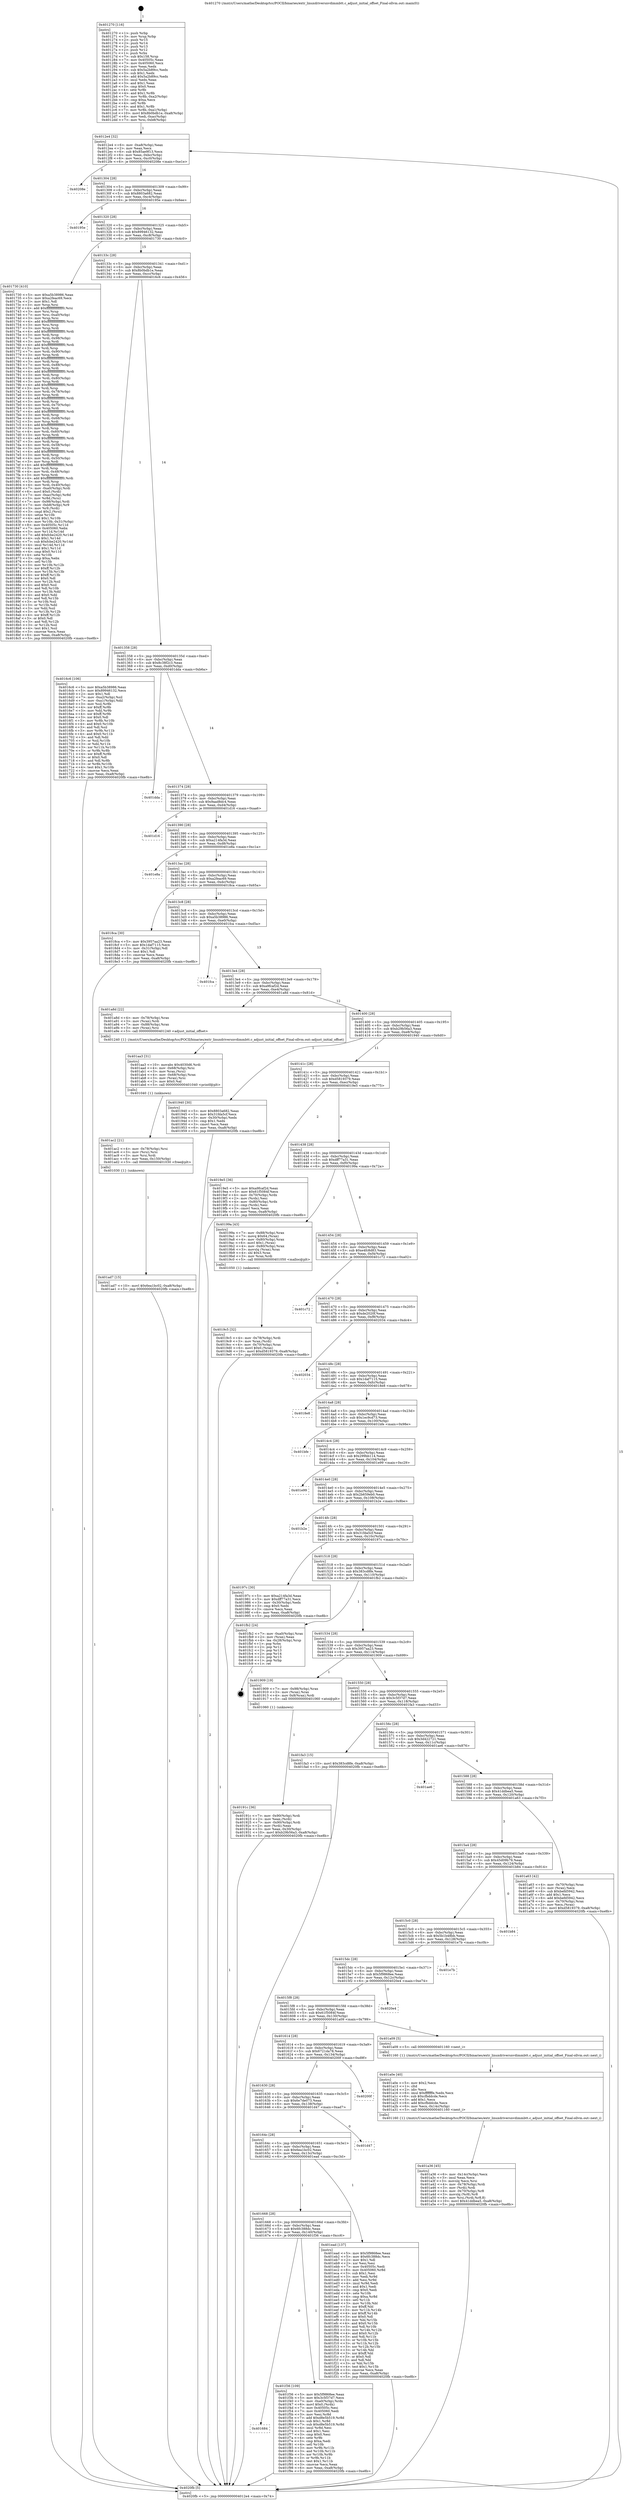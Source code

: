 digraph "0x401270" {
  label = "0x401270 (/mnt/c/Users/mathe/Desktop/tcc/POCII/binaries/extr_linuxdriversnvdimmbtt.c_adjust_initial_offset_Final-ollvm.out::main(0))"
  labelloc = "t"
  node[shape=record]

  Entry [label="",width=0.3,height=0.3,shape=circle,fillcolor=black,style=filled]
  "0x4012e4" [label="{
     0x4012e4 [32]\l
     | [instrs]\l
     &nbsp;&nbsp;0x4012e4 \<+6\>: mov -0xa8(%rbp),%eax\l
     &nbsp;&nbsp;0x4012ea \<+2\>: mov %eax,%ecx\l
     &nbsp;&nbsp;0x4012ec \<+6\>: sub $0x85ae9f13,%ecx\l
     &nbsp;&nbsp;0x4012f2 \<+6\>: mov %eax,-0xbc(%rbp)\l
     &nbsp;&nbsp;0x4012f8 \<+6\>: mov %ecx,-0xc0(%rbp)\l
     &nbsp;&nbsp;0x4012fe \<+6\>: je 000000000040208e \<main+0xe1e\>\l
  }"]
  "0x40208e" [label="{
     0x40208e\l
  }", style=dashed]
  "0x401304" [label="{
     0x401304 [28]\l
     | [instrs]\l
     &nbsp;&nbsp;0x401304 \<+5\>: jmp 0000000000401309 \<main+0x99\>\l
     &nbsp;&nbsp;0x401309 \<+6\>: mov -0xbc(%rbp),%eax\l
     &nbsp;&nbsp;0x40130f \<+5\>: sub $0x8803a682,%eax\l
     &nbsp;&nbsp;0x401314 \<+6\>: mov %eax,-0xc4(%rbp)\l
     &nbsp;&nbsp;0x40131a \<+6\>: je 000000000040195e \<main+0x6ee\>\l
  }"]
  Exit [label="",width=0.3,height=0.3,shape=circle,fillcolor=black,style=filled,peripheries=2]
  "0x40195e" [label="{
     0x40195e\l
  }", style=dashed]
  "0x401320" [label="{
     0x401320 [28]\l
     | [instrs]\l
     &nbsp;&nbsp;0x401320 \<+5\>: jmp 0000000000401325 \<main+0xb5\>\l
     &nbsp;&nbsp;0x401325 \<+6\>: mov -0xbc(%rbp),%eax\l
     &nbsp;&nbsp;0x40132b \<+5\>: sub $0x89946132,%eax\l
     &nbsp;&nbsp;0x401330 \<+6\>: mov %eax,-0xc8(%rbp)\l
     &nbsp;&nbsp;0x401336 \<+6\>: je 0000000000401730 \<main+0x4c0\>\l
  }"]
  "0x401684" [label="{
     0x401684\l
  }", style=dashed]
  "0x401730" [label="{
     0x401730 [410]\l
     | [instrs]\l
     &nbsp;&nbsp;0x401730 \<+5\>: mov $0xa5b38986,%eax\l
     &nbsp;&nbsp;0x401735 \<+5\>: mov $0xa2feac69,%ecx\l
     &nbsp;&nbsp;0x40173a \<+2\>: mov $0x1,%dl\l
     &nbsp;&nbsp;0x40173c \<+3\>: mov %rsp,%rsi\l
     &nbsp;&nbsp;0x40173f \<+4\>: add $0xfffffffffffffff0,%rsi\l
     &nbsp;&nbsp;0x401743 \<+3\>: mov %rsi,%rsp\l
     &nbsp;&nbsp;0x401746 \<+7\>: mov %rsi,-0xa0(%rbp)\l
     &nbsp;&nbsp;0x40174d \<+3\>: mov %rsp,%rsi\l
     &nbsp;&nbsp;0x401750 \<+4\>: add $0xfffffffffffffff0,%rsi\l
     &nbsp;&nbsp;0x401754 \<+3\>: mov %rsi,%rsp\l
     &nbsp;&nbsp;0x401757 \<+3\>: mov %rsp,%rdi\l
     &nbsp;&nbsp;0x40175a \<+4\>: add $0xfffffffffffffff0,%rdi\l
     &nbsp;&nbsp;0x40175e \<+3\>: mov %rdi,%rsp\l
     &nbsp;&nbsp;0x401761 \<+7\>: mov %rdi,-0x98(%rbp)\l
     &nbsp;&nbsp;0x401768 \<+3\>: mov %rsp,%rdi\l
     &nbsp;&nbsp;0x40176b \<+4\>: add $0xfffffffffffffff0,%rdi\l
     &nbsp;&nbsp;0x40176f \<+3\>: mov %rdi,%rsp\l
     &nbsp;&nbsp;0x401772 \<+7\>: mov %rdi,-0x90(%rbp)\l
     &nbsp;&nbsp;0x401779 \<+3\>: mov %rsp,%rdi\l
     &nbsp;&nbsp;0x40177c \<+4\>: add $0xfffffffffffffff0,%rdi\l
     &nbsp;&nbsp;0x401780 \<+3\>: mov %rdi,%rsp\l
     &nbsp;&nbsp;0x401783 \<+7\>: mov %rdi,-0x88(%rbp)\l
     &nbsp;&nbsp;0x40178a \<+3\>: mov %rsp,%rdi\l
     &nbsp;&nbsp;0x40178d \<+4\>: add $0xfffffffffffffff0,%rdi\l
     &nbsp;&nbsp;0x401791 \<+3\>: mov %rdi,%rsp\l
     &nbsp;&nbsp;0x401794 \<+4\>: mov %rdi,-0x80(%rbp)\l
     &nbsp;&nbsp;0x401798 \<+3\>: mov %rsp,%rdi\l
     &nbsp;&nbsp;0x40179b \<+4\>: add $0xfffffffffffffff0,%rdi\l
     &nbsp;&nbsp;0x40179f \<+3\>: mov %rdi,%rsp\l
     &nbsp;&nbsp;0x4017a2 \<+4\>: mov %rdi,-0x78(%rbp)\l
     &nbsp;&nbsp;0x4017a6 \<+3\>: mov %rsp,%rdi\l
     &nbsp;&nbsp;0x4017a9 \<+4\>: add $0xfffffffffffffff0,%rdi\l
     &nbsp;&nbsp;0x4017ad \<+3\>: mov %rdi,%rsp\l
     &nbsp;&nbsp;0x4017b0 \<+4\>: mov %rdi,-0x70(%rbp)\l
     &nbsp;&nbsp;0x4017b4 \<+3\>: mov %rsp,%rdi\l
     &nbsp;&nbsp;0x4017b7 \<+4\>: add $0xfffffffffffffff0,%rdi\l
     &nbsp;&nbsp;0x4017bb \<+3\>: mov %rdi,%rsp\l
     &nbsp;&nbsp;0x4017be \<+4\>: mov %rdi,-0x68(%rbp)\l
     &nbsp;&nbsp;0x4017c2 \<+3\>: mov %rsp,%rdi\l
     &nbsp;&nbsp;0x4017c5 \<+4\>: add $0xfffffffffffffff0,%rdi\l
     &nbsp;&nbsp;0x4017c9 \<+3\>: mov %rdi,%rsp\l
     &nbsp;&nbsp;0x4017cc \<+4\>: mov %rdi,-0x60(%rbp)\l
     &nbsp;&nbsp;0x4017d0 \<+3\>: mov %rsp,%rdi\l
     &nbsp;&nbsp;0x4017d3 \<+4\>: add $0xfffffffffffffff0,%rdi\l
     &nbsp;&nbsp;0x4017d7 \<+3\>: mov %rdi,%rsp\l
     &nbsp;&nbsp;0x4017da \<+4\>: mov %rdi,-0x58(%rbp)\l
     &nbsp;&nbsp;0x4017de \<+3\>: mov %rsp,%rdi\l
     &nbsp;&nbsp;0x4017e1 \<+4\>: add $0xfffffffffffffff0,%rdi\l
     &nbsp;&nbsp;0x4017e5 \<+3\>: mov %rdi,%rsp\l
     &nbsp;&nbsp;0x4017e8 \<+4\>: mov %rdi,-0x50(%rbp)\l
     &nbsp;&nbsp;0x4017ec \<+3\>: mov %rsp,%rdi\l
     &nbsp;&nbsp;0x4017ef \<+4\>: add $0xfffffffffffffff0,%rdi\l
     &nbsp;&nbsp;0x4017f3 \<+3\>: mov %rdi,%rsp\l
     &nbsp;&nbsp;0x4017f6 \<+4\>: mov %rdi,-0x48(%rbp)\l
     &nbsp;&nbsp;0x4017fa \<+3\>: mov %rsp,%rdi\l
     &nbsp;&nbsp;0x4017fd \<+4\>: add $0xfffffffffffffff0,%rdi\l
     &nbsp;&nbsp;0x401801 \<+3\>: mov %rdi,%rsp\l
     &nbsp;&nbsp;0x401804 \<+4\>: mov %rdi,-0x40(%rbp)\l
     &nbsp;&nbsp;0x401808 \<+7\>: mov -0xa0(%rbp),%rdi\l
     &nbsp;&nbsp;0x40180f \<+6\>: movl $0x0,(%rdi)\l
     &nbsp;&nbsp;0x401815 \<+7\>: mov -0xac(%rbp),%r8d\l
     &nbsp;&nbsp;0x40181c \<+3\>: mov %r8d,(%rsi)\l
     &nbsp;&nbsp;0x40181f \<+7\>: mov -0x98(%rbp),%rdi\l
     &nbsp;&nbsp;0x401826 \<+7\>: mov -0xb8(%rbp),%r9\l
     &nbsp;&nbsp;0x40182d \<+3\>: mov %r9,(%rdi)\l
     &nbsp;&nbsp;0x401830 \<+3\>: cmpl $0x2,(%rsi)\l
     &nbsp;&nbsp;0x401833 \<+4\>: setne %r10b\l
     &nbsp;&nbsp;0x401837 \<+4\>: and $0x1,%r10b\l
     &nbsp;&nbsp;0x40183b \<+4\>: mov %r10b,-0x31(%rbp)\l
     &nbsp;&nbsp;0x40183f \<+8\>: mov 0x40505c,%r11d\l
     &nbsp;&nbsp;0x401847 \<+7\>: mov 0x405060,%ebx\l
     &nbsp;&nbsp;0x40184e \<+3\>: mov %r11d,%r14d\l
     &nbsp;&nbsp;0x401851 \<+7\>: add $0xfcbe2420,%r14d\l
     &nbsp;&nbsp;0x401858 \<+4\>: sub $0x1,%r14d\l
     &nbsp;&nbsp;0x40185c \<+7\>: sub $0xfcbe2420,%r14d\l
     &nbsp;&nbsp;0x401863 \<+4\>: imul %r14d,%r11d\l
     &nbsp;&nbsp;0x401867 \<+4\>: and $0x1,%r11d\l
     &nbsp;&nbsp;0x40186b \<+4\>: cmp $0x0,%r11d\l
     &nbsp;&nbsp;0x40186f \<+4\>: sete %r10b\l
     &nbsp;&nbsp;0x401873 \<+3\>: cmp $0xa,%ebx\l
     &nbsp;&nbsp;0x401876 \<+4\>: setl %r15b\l
     &nbsp;&nbsp;0x40187a \<+3\>: mov %r10b,%r12b\l
     &nbsp;&nbsp;0x40187d \<+4\>: xor $0xff,%r12b\l
     &nbsp;&nbsp;0x401881 \<+3\>: mov %r15b,%r13b\l
     &nbsp;&nbsp;0x401884 \<+4\>: xor $0xff,%r13b\l
     &nbsp;&nbsp;0x401888 \<+3\>: xor $0x0,%dl\l
     &nbsp;&nbsp;0x40188b \<+3\>: mov %r12b,%sil\l
     &nbsp;&nbsp;0x40188e \<+4\>: and $0x0,%sil\l
     &nbsp;&nbsp;0x401892 \<+3\>: and %dl,%r10b\l
     &nbsp;&nbsp;0x401895 \<+3\>: mov %r13b,%dil\l
     &nbsp;&nbsp;0x401898 \<+4\>: and $0x0,%dil\l
     &nbsp;&nbsp;0x40189c \<+3\>: and %dl,%r15b\l
     &nbsp;&nbsp;0x40189f \<+3\>: or %r10b,%sil\l
     &nbsp;&nbsp;0x4018a2 \<+3\>: or %r15b,%dil\l
     &nbsp;&nbsp;0x4018a5 \<+3\>: xor %dil,%sil\l
     &nbsp;&nbsp;0x4018a8 \<+3\>: or %r13b,%r12b\l
     &nbsp;&nbsp;0x4018ab \<+4\>: xor $0xff,%r12b\l
     &nbsp;&nbsp;0x4018af \<+3\>: or $0x0,%dl\l
     &nbsp;&nbsp;0x4018b2 \<+3\>: and %dl,%r12b\l
     &nbsp;&nbsp;0x4018b5 \<+3\>: or %r12b,%sil\l
     &nbsp;&nbsp;0x4018b8 \<+4\>: test $0x1,%sil\l
     &nbsp;&nbsp;0x4018bc \<+3\>: cmovne %ecx,%eax\l
     &nbsp;&nbsp;0x4018bf \<+6\>: mov %eax,-0xa8(%rbp)\l
     &nbsp;&nbsp;0x4018c5 \<+5\>: jmp 00000000004020fb \<main+0xe8b\>\l
  }"]
  "0x40133c" [label="{
     0x40133c [28]\l
     | [instrs]\l
     &nbsp;&nbsp;0x40133c \<+5\>: jmp 0000000000401341 \<main+0xd1\>\l
     &nbsp;&nbsp;0x401341 \<+6\>: mov -0xbc(%rbp),%eax\l
     &nbsp;&nbsp;0x401347 \<+5\>: sub $0x8b0bdb1e,%eax\l
     &nbsp;&nbsp;0x40134c \<+6\>: mov %eax,-0xcc(%rbp)\l
     &nbsp;&nbsp;0x401352 \<+6\>: je 00000000004016c6 \<main+0x456\>\l
  }"]
  "0x401f36" [label="{
     0x401f36 [109]\l
     | [instrs]\l
     &nbsp;&nbsp;0x401f36 \<+5\>: mov $0x5f9868ee,%eax\l
     &nbsp;&nbsp;0x401f3b \<+5\>: mov $0x3c5f37d7,%ecx\l
     &nbsp;&nbsp;0x401f40 \<+7\>: mov -0xa0(%rbp),%rdx\l
     &nbsp;&nbsp;0x401f47 \<+6\>: movl $0x0,(%rdx)\l
     &nbsp;&nbsp;0x401f4d \<+7\>: mov 0x40505c,%esi\l
     &nbsp;&nbsp;0x401f54 \<+7\>: mov 0x405060,%edi\l
     &nbsp;&nbsp;0x401f5b \<+3\>: mov %esi,%r8d\l
     &nbsp;&nbsp;0x401f5e \<+7\>: add $0xd8e5b519,%r8d\l
     &nbsp;&nbsp;0x401f65 \<+4\>: sub $0x1,%r8d\l
     &nbsp;&nbsp;0x401f69 \<+7\>: sub $0xd8e5b519,%r8d\l
     &nbsp;&nbsp;0x401f70 \<+4\>: imul %r8d,%esi\l
     &nbsp;&nbsp;0x401f74 \<+3\>: and $0x1,%esi\l
     &nbsp;&nbsp;0x401f77 \<+3\>: cmp $0x0,%esi\l
     &nbsp;&nbsp;0x401f7a \<+4\>: sete %r9b\l
     &nbsp;&nbsp;0x401f7e \<+3\>: cmp $0xa,%edi\l
     &nbsp;&nbsp;0x401f81 \<+4\>: setl %r10b\l
     &nbsp;&nbsp;0x401f85 \<+3\>: mov %r9b,%r11b\l
     &nbsp;&nbsp;0x401f88 \<+3\>: and %r10b,%r11b\l
     &nbsp;&nbsp;0x401f8b \<+3\>: xor %r10b,%r9b\l
     &nbsp;&nbsp;0x401f8e \<+3\>: or %r9b,%r11b\l
     &nbsp;&nbsp;0x401f91 \<+4\>: test $0x1,%r11b\l
     &nbsp;&nbsp;0x401f95 \<+3\>: cmovne %ecx,%eax\l
     &nbsp;&nbsp;0x401f98 \<+6\>: mov %eax,-0xa8(%rbp)\l
     &nbsp;&nbsp;0x401f9e \<+5\>: jmp 00000000004020fb \<main+0xe8b\>\l
  }"]
  "0x4016c6" [label="{
     0x4016c6 [106]\l
     | [instrs]\l
     &nbsp;&nbsp;0x4016c6 \<+5\>: mov $0xa5b38986,%eax\l
     &nbsp;&nbsp;0x4016cb \<+5\>: mov $0x89946132,%ecx\l
     &nbsp;&nbsp;0x4016d0 \<+2\>: mov $0x1,%dl\l
     &nbsp;&nbsp;0x4016d2 \<+7\>: mov -0xa2(%rbp),%sil\l
     &nbsp;&nbsp;0x4016d9 \<+7\>: mov -0xa1(%rbp),%dil\l
     &nbsp;&nbsp;0x4016e0 \<+3\>: mov %sil,%r8b\l
     &nbsp;&nbsp;0x4016e3 \<+4\>: xor $0xff,%r8b\l
     &nbsp;&nbsp;0x4016e7 \<+3\>: mov %dil,%r9b\l
     &nbsp;&nbsp;0x4016ea \<+4\>: xor $0xff,%r9b\l
     &nbsp;&nbsp;0x4016ee \<+3\>: xor $0x0,%dl\l
     &nbsp;&nbsp;0x4016f1 \<+3\>: mov %r8b,%r10b\l
     &nbsp;&nbsp;0x4016f4 \<+4\>: and $0x0,%r10b\l
     &nbsp;&nbsp;0x4016f8 \<+3\>: and %dl,%sil\l
     &nbsp;&nbsp;0x4016fb \<+3\>: mov %r9b,%r11b\l
     &nbsp;&nbsp;0x4016fe \<+4\>: and $0x0,%r11b\l
     &nbsp;&nbsp;0x401702 \<+3\>: and %dl,%dil\l
     &nbsp;&nbsp;0x401705 \<+3\>: or %sil,%r10b\l
     &nbsp;&nbsp;0x401708 \<+3\>: or %dil,%r11b\l
     &nbsp;&nbsp;0x40170b \<+3\>: xor %r11b,%r10b\l
     &nbsp;&nbsp;0x40170e \<+3\>: or %r9b,%r8b\l
     &nbsp;&nbsp;0x401711 \<+4\>: xor $0xff,%r8b\l
     &nbsp;&nbsp;0x401715 \<+3\>: or $0x0,%dl\l
     &nbsp;&nbsp;0x401718 \<+3\>: and %dl,%r8b\l
     &nbsp;&nbsp;0x40171b \<+3\>: or %r8b,%r10b\l
     &nbsp;&nbsp;0x40171e \<+4\>: test $0x1,%r10b\l
     &nbsp;&nbsp;0x401722 \<+3\>: cmovne %ecx,%eax\l
     &nbsp;&nbsp;0x401725 \<+6\>: mov %eax,-0xa8(%rbp)\l
     &nbsp;&nbsp;0x40172b \<+5\>: jmp 00000000004020fb \<main+0xe8b\>\l
  }"]
  "0x401358" [label="{
     0x401358 [28]\l
     | [instrs]\l
     &nbsp;&nbsp;0x401358 \<+5\>: jmp 000000000040135d \<main+0xed\>\l
     &nbsp;&nbsp;0x40135d \<+6\>: mov -0xbc(%rbp),%eax\l
     &nbsp;&nbsp;0x401363 \<+5\>: sub $0x8c38f2c3,%eax\l
     &nbsp;&nbsp;0x401368 \<+6\>: mov %eax,-0xd0(%rbp)\l
     &nbsp;&nbsp;0x40136e \<+6\>: je 0000000000401dda \<main+0xb6a\>\l
  }"]
  "0x4020fb" [label="{
     0x4020fb [5]\l
     | [instrs]\l
     &nbsp;&nbsp;0x4020fb \<+5\>: jmp 00000000004012e4 \<main+0x74\>\l
  }"]
  "0x401270" [label="{
     0x401270 [116]\l
     | [instrs]\l
     &nbsp;&nbsp;0x401270 \<+1\>: push %rbp\l
     &nbsp;&nbsp;0x401271 \<+3\>: mov %rsp,%rbp\l
     &nbsp;&nbsp;0x401274 \<+2\>: push %r15\l
     &nbsp;&nbsp;0x401276 \<+2\>: push %r14\l
     &nbsp;&nbsp;0x401278 \<+2\>: push %r13\l
     &nbsp;&nbsp;0x40127a \<+2\>: push %r12\l
     &nbsp;&nbsp;0x40127c \<+1\>: push %rbx\l
     &nbsp;&nbsp;0x40127d \<+7\>: sub $0x158,%rsp\l
     &nbsp;&nbsp;0x401284 \<+7\>: mov 0x40505c,%eax\l
     &nbsp;&nbsp;0x40128b \<+7\>: mov 0x405060,%ecx\l
     &nbsp;&nbsp;0x401292 \<+2\>: mov %eax,%edx\l
     &nbsp;&nbsp;0x401294 \<+6\>: sub $0x5a2b89cc,%edx\l
     &nbsp;&nbsp;0x40129a \<+3\>: sub $0x1,%edx\l
     &nbsp;&nbsp;0x40129d \<+6\>: add $0x5a2b89cc,%edx\l
     &nbsp;&nbsp;0x4012a3 \<+3\>: imul %edx,%eax\l
     &nbsp;&nbsp;0x4012a6 \<+3\>: and $0x1,%eax\l
     &nbsp;&nbsp;0x4012a9 \<+3\>: cmp $0x0,%eax\l
     &nbsp;&nbsp;0x4012ac \<+4\>: sete %r8b\l
     &nbsp;&nbsp;0x4012b0 \<+4\>: and $0x1,%r8b\l
     &nbsp;&nbsp;0x4012b4 \<+7\>: mov %r8b,-0xa2(%rbp)\l
     &nbsp;&nbsp;0x4012bb \<+3\>: cmp $0xa,%ecx\l
     &nbsp;&nbsp;0x4012be \<+4\>: setl %r8b\l
     &nbsp;&nbsp;0x4012c2 \<+4\>: and $0x1,%r8b\l
     &nbsp;&nbsp;0x4012c6 \<+7\>: mov %r8b,-0xa1(%rbp)\l
     &nbsp;&nbsp;0x4012cd \<+10\>: movl $0x8b0bdb1e,-0xa8(%rbp)\l
     &nbsp;&nbsp;0x4012d7 \<+6\>: mov %edi,-0xac(%rbp)\l
     &nbsp;&nbsp;0x4012dd \<+7\>: mov %rsi,-0xb8(%rbp)\l
  }"]
  "0x401668" [label="{
     0x401668 [28]\l
     | [instrs]\l
     &nbsp;&nbsp;0x401668 \<+5\>: jmp 000000000040166d \<main+0x3fd\>\l
     &nbsp;&nbsp;0x40166d \<+6\>: mov -0xbc(%rbp),%eax\l
     &nbsp;&nbsp;0x401673 \<+5\>: sub $0x6fc388dc,%eax\l
     &nbsp;&nbsp;0x401678 \<+6\>: mov %eax,-0x140(%rbp)\l
     &nbsp;&nbsp;0x40167e \<+6\>: je 0000000000401f36 \<main+0xcc6\>\l
  }"]
  "0x401ead" [label="{
     0x401ead [137]\l
     | [instrs]\l
     &nbsp;&nbsp;0x401ead \<+5\>: mov $0x5f9868ee,%eax\l
     &nbsp;&nbsp;0x401eb2 \<+5\>: mov $0x6fc388dc,%ecx\l
     &nbsp;&nbsp;0x401eb7 \<+2\>: mov $0x1,%dl\l
     &nbsp;&nbsp;0x401eb9 \<+2\>: xor %esi,%esi\l
     &nbsp;&nbsp;0x401ebb \<+7\>: mov 0x40505c,%edi\l
     &nbsp;&nbsp;0x401ec2 \<+8\>: mov 0x405060,%r8d\l
     &nbsp;&nbsp;0x401eca \<+3\>: sub $0x1,%esi\l
     &nbsp;&nbsp;0x401ecd \<+3\>: mov %edi,%r9d\l
     &nbsp;&nbsp;0x401ed0 \<+3\>: add %esi,%r9d\l
     &nbsp;&nbsp;0x401ed3 \<+4\>: imul %r9d,%edi\l
     &nbsp;&nbsp;0x401ed7 \<+3\>: and $0x1,%edi\l
     &nbsp;&nbsp;0x401eda \<+3\>: cmp $0x0,%edi\l
     &nbsp;&nbsp;0x401edd \<+4\>: sete %r10b\l
     &nbsp;&nbsp;0x401ee1 \<+4\>: cmp $0xa,%r8d\l
     &nbsp;&nbsp;0x401ee5 \<+4\>: setl %r11b\l
     &nbsp;&nbsp;0x401ee9 \<+3\>: mov %r10b,%bl\l
     &nbsp;&nbsp;0x401eec \<+3\>: xor $0xff,%bl\l
     &nbsp;&nbsp;0x401eef \<+3\>: mov %r11b,%r14b\l
     &nbsp;&nbsp;0x401ef2 \<+4\>: xor $0xff,%r14b\l
     &nbsp;&nbsp;0x401ef6 \<+3\>: xor $0x0,%dl\l
     &nbsp;&nbsp;0x401ef9 \<+3\>: mov %bl,%r15b\l
     &nbsp;&nbsp;0x401efc \<+4\>: and $0x0,%r15b\l
     &nbsp;&nbsp;0x401f00 \<+3\>: and %dl,%r10b\l
     &nbsp;&nbsp;0x401f03 \<+3\>: mov %r14b,%r12b\l
     &nbsp;&nbsp;0x401f06 \<+4\>: and $0x0,%r12b\l
     &nbsp;&nbsp;0x401f0a \<+3\>: and %dl,%r11b\l
     &nbsp;&nbsp;0x401f0d \<+3\>: or %r10b,%r15b\l
     &nbsp;&nbsp;0x401f10 \<+3\>: or %r11b,%r12b\l
     &nbsp;&nbsp;0x401f13 \<+3\>: xor %r12b,%r15b\l
     &nbsp;&nbsp;0x401f16 \<+3\>: or %r14b,%bl\l
     &nbsp;&nbsp;0x401f19 \<+3\>: xor $0xff,%bl\l
     &nbsp;&nbsp;0x401f1c \<+3\>: or $0x0,%dl\l
     &nbsp;&nbsp;0x401f1f \<+2\>: and %dl,%bl\l
     &nbsp;&nbsp;0x401f21 \<+3\>: or %bl,%r15b\l
     &nbsp;&nbsp;0x401f24 \<+4\>: test $0x1,%r15b\l
     &nbsp;&nbsp;0x401f28 \<+3\>: cmovne %ecx,%eax\l
     &nbsp;&nbsp;0x401f2b \<+6\>: mov %eax,-0xa8(%rbp)\l
     &nbsp;&nbsp;0x401f31 \<+5\>: jmp 00000000004020fb \<main+0xe8b\>\l
  }"]
  "0x401dda" [label="{
     0x401dda\l
  }", style=dashed]
  "0x401374" [label="{
     0x401374 [28]\l
     | [instrs]\l
     &nbsp;&nbsp;0x401374 \<+5\>: jmp 0000000000401379 \<main+0x109\>\l
     &nbsp;&nbsp;0x401379 \<+6\>: mov -0xbc(%rbp),%eax\l
     &nbsp;&nbsp;0x40137f \<+5\>: sub $0x9aad8dc4,%eax\l
     &nbsp;&nbsp;0x401384 \<+6\>: mov %eax,-0xd4(%rbp)\l
     &nbsp;&nbsp;0x40138a \<+6\>: je 0000000000401d16 \<main+0xaa6\>\l
  }"]
  "0x40164c" [label="{
     0x40164c [28]\l
     | [instrs]\l
     &nbsp;&nbsp;0x40164c \<+5\>: jmp 0000000000401651 \<main+0x3e1\>\l
     &nbsp;&nbsp;0x401651 \<+6\>: mov -0xbc(%rbp),%eax\l
     &nbsp;&nbsp;0x401657 \<+5\>: sub $0x6ea1bc02,%eax\l
     &nbsp;&nbsp;0x40165c \<+6\>: mov %eax,-0x13c(%rbp)\l
     &nbsp;&nbsp;0x401662 \<+6\>: je 0000000000401ead \<main+0xc3d\>\l
  }"]
  "0x401d16" [label="{
     0x401d16\l
  }", style=dashed]
  "0x401390" [label="{
     0x401390 [28]\l
     | [instrs]\l
     &nbsp;&nbsp;0x401390 \<+5\>: jmp 0000000000401395 \<main+0x125\>\l
     &nbsp;&nbsp;0x401395 \<+6\>: mov -0xbc(%rbp),%eax\l
     &nbsp;&nbsp;0x40139b \<+5\>: sub $0xa214fa3d,%eax\l
     &nbsp;&nbsp;0x4013a0 \<+6\>: mov %eax,-0xd8(%rbp)\l
     &nbsp;&nbsp;0x4013a6 \<+6\>: je 0000000000401e8a \<main+0xc1a\>\l
  }"]
  "0x401d47" [label="{
     0x401d47\l
  }", style=dashed]
  "0x401e8a" [label="{
     0x401e8a\l
  }", style=dashed]
  "0x4013ac" [label="{
     0x4013ac [28]\l
     | [instrs]\l
     &nbsp;&nbsp;0x4013ac \<+5\>: jmp 00000000004013b1 \<main+0x141\>\l
     &nbsp;&nbsp;0x4013b1 \<+6\>: mov -0xbc(%rbp),%eax\l
     &nbsp;&nbsp;0x4013b7 \<+5\>: sub $0xa2feac69,%eax\l
     &nbsp;&nbsp;0x4013bc \<+6\>: mov %eax,-0xdc(%rbp)\l
     &nbsp;&nbsp;0x4013c2 \<+6\>: je 00000000004018ca \<main+0x65a\>\l
  }"]
  "0x401630" [label="{
     0x401630 [28]\l
     | [instrs]\l
     &nbsp;&nbsp;0x401630 \<+5\>: jmp 0000000000401635 \<main+0x3c5\>\l
     &nbsp;&nbsp;0x401635 \<+6\>: mov -0xbc(%rbp),%eax\l
     &nbsp;&nbsp;0x40163b \<+5\>: sub $0x6e7de073,%eax\l
     &nbsp;&nbsp;0x401640 \<+6\>: mov %eax,-0x138(%rbp)\l
     &nbsp;&nbsp;0x401646 \<+6\>: je 0000000000401d47 \<main+0xad7\>\l
  }"]
  "0x4018ca" [label="{
     0x4018ca [30]\l
     | [instrs]\l
     &nbsp;&nbsp;0x4018ca \<+5\>: mov $0x3957aa23,%eax\l
     &nbsp;&nbsp;0x4018cf \<+5\>: mov $0x1daf7115,%ecx\l
     &nbsp;&nbsp;0x4018d4 \<+3\>: mov -0x31(%rbp),%dl\l
     &nbsp;&nbsp;0x4018d7 \<+3\>: test $0x1,%dl\l
     &nbsp;&nbsp;0x4018da \<+3\>: cmovne %ecx,%eax\l
     &nbsp;&nbsp;0x4018dd \<+6\>: mov %eax,-0xa8(%rbp)\l
     &nbsp;&nbsp;0x4018e3 \<+5\>: jmp 00000000004020fb \<main+0xe8b\>\l
  }"]
  "0x4013c8" [label="{
     0x4013c8 [28]\l
     | [instrs]\l
     &nbsp;&nbsp;0x4013c8 \<+5\>: jmp 00000000004013cd \<main+0x15d\>\l
     &nbsp;&nbsp;0x4013cd \<+6\>: mov -0xbc(%rbp),%eax\l
     &nbsp;&nbsp;0x4013d3 \<+5\>: sub $0xa5b38986,%eax\l
     &nbsp;&nbsp;0x4013d8 \<+6\>: mov %eax,-0xe0(%rbp)\l
     &nbsp;&nbsp;0x4013de \<+6\>: je 0000000000401fca \<main+0xd5a\>\l
  }"]
  "0x40200f" [label="{
     0x40200f\l
  }", style=dashed]
  "0x401fca" [label="{
     0x401fca\l
  }", style=dashed]
  "0x4013e4" [label="{
     0x4013e4 [28]\l
     | [instrs]\l
     &nbsp;&nbsp;0x4013e4 \<+5\>: jmp 00000000004013e9 \<main+0x179\>\l
     &nbsp;&nbsp;0x4013e9 \<+6\>: mov -0xbc(%rbp),%eax\l
     &nbsp;&nbsp;0x4013ef \<+5\>: sub $0xa9fcaf2d,%eax\l
     &nbsp;&nbsp;0x4013f4 \<+6\>: mov %eax,-0xe4(%rbp)\l
     &nbsp;&nbsp;0x4013fa \<+6\>: je 0000000000401a8d \<main+0x81d\>\l
  }"]
  "0x401ad7" [label="{
     0x401ad7 [15]\l
     | [instrs]\l
     &nbsp;&nbsp;0x401ad7 \<+10\>: movl $0x6ea1bc02,-0xa8(%rbp)\l
     &nbsp;&nbsp;0x401ae1 \<+5\>: jmp 00000000004020fb \<main+0xe8b\>\l
  }"]
  "0x401a8d" [label="{
     0x401a8d [22]\l
     | [instrs]\l
     &nbsp;&nbsp;0x401a8d \<+4\>: mov -0x78(%rbp),%rax\l
     &nbsp;&nbsp;0x401a91 \<+3\>: mov (%rax),%rdi\l
     &nbsp;&nbsp;0x401a94 \<+7\>: mov -0x88(%rbp),%rax\l
     &nbsp;&nbsp;0x401a9b \<+3\>: mov (%rax),%rsi\l
     &nbsp;&nbsp;0x401a9e \<+5\>: call 0000000000401240 \<adjust_initial_offset\>\l
     | [calls]\l
     &nbsp;&nbsp;0x401240 \{1\} (/mnt/c/Users/mathe/Desktop/tcc/POCII/binaries/extr_linuxdriversnvdimmbtt.c_adjust_initial_offset_Final-ollvm.out::adjust_initial_offset)\l
  }"]
  "0x401400" [label="{
     0x401400 [28]\l
     | [instrs]\l
     &nbsp;&nbsp;0x401400 \<+5\>: jmp 0000000000401405 \<main+0x195\>\l
     &nbsp;&nbsp;0x401405 \<+6\>: mov -0xbc(%rbp),%eax\l
     &nbsp;&nbsp;0x40140b \<+5\>: sub $0xb29b56a3,%eax\l
     &nbsp;&nbsp;0x401410 \<+6\>: mov %eax,-0xe8(%rbp)\l
     &nbsp;&nbsp;0x401416 \<+6\>: je 0000000000401940 \<main+0x6d0\>\l
  }"]
  "0x401ac2" [label="{
     0x401ac2 [21]\l
     | [instrs]\l
     &nbsp;&nbsp;0x401ac2 \<+4\>: mov -0x78(%rbp),%rsi\l
     &nbsp;&nbsp;0x401ac6 \<+3\>: mov (%rsi),%rsi\l
     &nbsp;&nbsp;0x401ac9 \<+3\>: mov %rsi,%rdi\l
     &nbsp;&nbsp;0x401acc \<+6\>: mov %eax,-0x150(%rbp)\l
     &nbsp;&nbsp;0x401ad2 \<+5\>: call 0000000000401030 \<free@plt\>\l
     | [calls]\l
     &nbsp;&nbsp;0x401030 \{1\} (unknown)\l
  }"]
  "0x401940" [label="{
     0x401940 [30]\l
     | [instrs]\l
     &nbsp;&nbsp;0x401940 \<+5\>: mov $0x8803a682,%eax\l
     &nbsp;&nbsp;0x401945 \<+5\>: mov $0x31fda5cf,%ecx\l
     &nbsp;&nbsp;0x40194a \<+3\>: mov -0x30(%rbp),%edx\l
     &nbsp;&nbsp;0x40194d \<+3\>: cmp $0x1,%edx\l
     &nbsp;&nbsp;0x401950 \<+3\>: cmovl %ecx,%eax\l
     &nbsp;&nbsp;0x401953 \<+6\>: mov %eax,-0xa8(%rbp)\l
     &nbsp;&nbsp;0x401959 \<+5\>: jmp 00000000004020fb \<main+0xe8b\>\l
  }"]
  "0x40141c" [label="{
     0x40141c [28]\l
     | [instrs]\l
     &nbsp;&nbsp;0x40141c \<+5\>: jmp 0000000000401421 \<main+0x1b1\>\l
     &nbsp;&nbsp;0x401421 \<+6\>: mov -0xbc(%rbp),%eax\l
     &nbsp;&nbsp;0x401427 \<+5\>: sub $0xd5819379,%eax\l
     &nbsp;&nbsp;0x40142c \<+6\>: mov %eax,-0xec(%rbp)\l
     &nbsp;&nbsp;0x401432 \<+6\>: je 00000000004019e5 \<main+0x775\>\l
  }"]
  "0x401aa3" [label="{
     0x401aa3 [31]\l
     | [instrs]\l
     &nbsp;&nbsp;0x401aa3 \<+10\>: movabs $0x4030d6,%rdi\l
     &nbsp;&nbsp;0x401aad \<+4\>: mov -0x68(%rbp),%rsi\l
     &nbsp;&nbsp;0x401ab1 \<+3\>: mov %rax,(%rsi)\l
     &nbsp;&nbsp;0x401ab4 \<+4\>: mov -0x68(%rbp),%rax\l
     &nbsp;&nbsp;0x401ab8 \<+3\>: mov (%rax),%rsi\l
     &nbsp;&nbsp;0x401abb \<+2\>: mov $0x0,%al\l
     &nbsp;&nbsp;0x401abd \<+5\>: call 0000000000401040 \<printf@plt\>\l
     | [calls]\l
     &nbsp;&nbsp;0x401040 \{1\} (unknown)\l
  }"]
  "0x4019e5" [label="{
     0x4019e5 [36]\l
     | [instrs]\l
     &nbsp;&nbsp;0x4019e5 \<+5\>: mov $0xa9fcaf2d,%eax\l
     &nbsp;&nbsp;0x4019ea \<+5\>: mov $0x61f5084f,%ecx\l
     &nbsp;&nbsp;0x4019ef \<+4\>: mov -0x70(%rbp),%rdx\l
     &nbsp;&nbsp;0x4019f3 \<+2\>: mov (%rdx),%esi\l
     &nbsp;&nbsp;0x4019f5 \<+4\>: mov -0x80(%rbp),%rdx\l
     &nbsp;&nbsp;0x4019f9 \<+2\>: cmp (%rdx),%esi\l
     &nbsp;&nbsp;0x4019fb \<+3\>: cmovl %ecx,%eax\l
     &nbsp;&nbsp;0x4019fe \<+6\>: mov %eax,-0xa8(%rbp)\l
     &nbsp;&nbsp;0x401a04 \<+5\>: jmp 00000000004020fb \<main+0xe8b\>\l
  }"]
  "0x401438" [label="{
     0x401438 [28]\l
     | [instrs]\l
     &nbsp;&nbsp;0x401438 \<+5\>: jmp 000000000040143d \<main+0x1cd\>\l
     &nbsp;&nbsp;0x40143d \<+6\>: mov -0xbc(%rbp),%eax\l
     &nbsp;&nbsp;0x401443 \<+5\>: sub $0xdff77a31,%eax\l
     &nbsp;&nbsp;0x401448 \<+6\>: mov %eax,-0xf0(%rbp)\l
     &nbsp;&nbsp;0x40144e \<+6\>: je 000000000040199a \<main+0x72a\>\l
  }"]
  "0x401a36" [label="{
     0x401a36 [45]\l
     | [instrs]\l
     &nbsp;&nbsp;0x401a36 \<+6\>: mov -0x14c(%rbp),%ecx\l
     &nbsp;&nbsp;0x401a3c \<+3\>: imul %eax,%ecx\l
     &nbsp;&nbsp;0x401a3f \<+3\>: movslq %ecx,%rsi\l
     &nbsp;&nbsp;0x401a42 \<+4\>: mov -0x78(%rbp),%rdi\l
     &nbsp;&nbsp;0x401a46 \<+3\>: mov (%rdi),%rdi\l
     &nbsp;&nbsp;0x401a49 \<+4\>: mov -0x70(%rbp),%r8\l
     &nbsp;&nbsp;0x401a4d \<+3\>: movslq (%r8),%r8\l
     &nbsp;&nbsp;0x401a50 \<+4\>: mov %rsi,(%rdi,%r8,8)\l
     &nbsp;&nbsp;0x401a54 \<+10\>: movl $0x41ddbea5,-0xa8(%rbp)\l
     &nbsp;&nbsp;0x401a5e \<+5\>: jmp 00000000004020fb \<main+0xe8b\>\l
  }"]
  "0x40199a" [label="{
     0x40199a [43]\l
     | [instrs]\l
     &nbsp;&nbsp;0x40199a \<+7\>: mov -0x88(%rbp),%rax\l
     &nbsp;&nbsp;0x4019a1 \<+7\>: movq $0x64,(%rax)\l
     &nbsp;&nbsp;0x4019a8 \<+4\>: mov -0x80(%rbp),%rax\l
     &nbsp;&nbsp;0x4019ac \<+6\>: movl $0x1,(%rax)\l
     &nbsp;&nbsp;0x4019b2 \<+4\>: mov -0x80(%rbp),%rax\l
     &nbsp;&nbsp;0x4019b6 \<+3\>: movslq (%rax),%rax\l
     &nbsp;&nbsp;0x4019b9 \<+4\>: shl $0x3,%rax\l
     &nbsp;&nbsp;0x4019bd \<+3\>: mov %rax,%rdi\l
     &nbsp;&nbsp;0x4019c0 \<+5\>: call 0000000000401050 \<malloc@plt\>\l
     | [calls]\l
     &nbsp;&nbsp;0x401050 \{1\} (unknown)\l
  }"]
  "0x401454" [label="{
     0x401454 [28]\l
     | [instrs]\l
     &nbsp;&nbsp;0x401454 \<+5\>: jmp 0000000000401459 \<main+0x1e9\>\l
     &nbsp;&nbsp;0x401459 \<+6\>: mov -0xbc(%rbp),%eax\l
     &nbsp;&nbsp;0x40145f \<+5\>: sub $0xe4fc8d83,%eax\l
     &nbsp;&nbsp;0x401464 \<+6\>: mov %eax,-0xf4(%rbp)\l
     &nbsp;&nbsp;0x40146a \<+6\>: je 0000000000401c72 \<main+0xa02\>\l
  }"]
  "0x401a0e" [label="{
     0x401a0e [40]\l
     | [instrs]\l
     &nbsp;&nbsp;0x401a0e \<+5\>: mov $0x2,%ecx\l
     &nbsp;&nbsp;0x401a13 \<+1\>: cltd\l
     &nbsp;&nbsp;0x401a14 \<+2\>: idiv %ecx\l
     &nbsp;&nbsp;0x401a16 \<+6\>: imul $0xfffffffe,%edx,%ecx\l
     &nbsp;&nbsp;0x401a1c \<+6\>: sub $0xcfbddcde,%ecx\l
     &nbsp;&nbsp;0x401a22 \<+3\>: add $0x1,%ecx\l
     &nbsp;&nbsp;0x401a25 \<+6\>: add $0xcfbddcde,%ecx\l
     &nbsp;&nbsp;0x401a2b \<+6\>: mov %ecx,-0x14c(%rbp)\l
     &nbsp;&nbsp;0x401a31 \<+5\>: call 0000000000401160 \<next_i\>\l
     | [calls]\l
     &nbsp;&nbsp;0x401160 \{1\} (/mnt/c/Users/mathe/Desktop/tcc/POCII/binaries/extr_linuxdriversnvdimmbtt.c_adjust_initial_offset_Final-ollvm.out::next_i)\l
  }"]
  "0x401c72" [label="{
     0x401c72\l
  }", style=dashed]
  "0x401470" [label="{
     0x401470 [28]\l
     | [instrs]\l
     &nbsp;&nbsp;0x401470 \<+5\>: jmp 0000000000401475 \<main+0x205\>\l
     &nbsp;&nbsp;0x401475 \<+6\>: mov -0xbc(%rbp),%eax\l
     &nbsp;&nbsp;0x40147b \<+5\>: sub $0xde2020f,%eax\l
     &nbsp;&nbsp;0x401480 \<+6\>: mov %eax,-0xf8(%rbp)\l
     &nbsp;&nbsp;0x401486 \<+6\>: je 0000000000402034 \<main+0xdc4\>\l
  }"]
  "0x401614" [label="{
     0x401614 [28]\l
     | [instrs]\l
     &nbsp;&nbsp;0x401614 \<+5\>: jmp 0000000000401619 \<main+0x3a9\>\l
     &nbsp;&nbsp;0x401619 \<+6\>: mov -0xbc(%rbp),%eax\l
     &nbsp;&nbsp;0x40161f \<+5\>: sub $0x6721da78,%eax\l
     &nbsp;&nbsp;0x401624 \<+6\>: mov %eax,-0x134(%rbp)\l
     &nbsp;&nbsp;0x40162a \<+6\>: je 000000000040200f \<main+0xd9f\>\l
  }"]
  "0x402034" [label="{
     0x402034\l
  }", style=dashed]
  "0x40148c" [label="{
     0x40148c [28]\l
     | [instrs]\l
     &nbsp;&nbsp;0x40148c \<+5\>: jmp 0000000000401491 \<main+0x221\>\l
     &nbsp;&nbsp;0x401491 \<+6\>: mov -0xbc(%rbp),%eax\l
     &nbsp;&nbsp;0x401497 \<+5\>: sub $0x1daf7115,%eax\l
     &nbsp;&nbsp;0x40149c \<+6\>: mov %eax,-0xfc(%rbp)\l
     &nbsp;&nbsp;0x4014a2 \<+6\>: je 00000000004018e8 \<main+0x678\>\l
  }"]
  "0x401a09" [label="{
     0x401a09 [5]\l
     | [instrs]\l
     &nbsp;&nbsp;0x401a09 \<+5\>: call 0000000000401160 \<next_i\>\l
     | [calls]\l
     &nbsp;&nbsp;0x401160 \{1\} (/mnt/c/Users/mathe/Desktop/tcc/POCII/binaries/extr_linuxdriversnvdimmbtt.c_adjust_initial_offset_Final-ollvm.out::next_i)\l
  }"]
  "0x4018e8" [label="{
     0x4018e8\l
  }", style=dashed]
  "0x4014a8" [label="{
     0x4014a8 [28]\l
     | [instrs]\l
     &nbsp;&nbsp;0x4014a8 \<+5\>: jmp 00000000004014ad \<main+0x23d\>\l
     &nbsp;&nbsp;0x4014ad \<+6\>: mov -0xbc(%rbp),%eax\l
     &nbsp;&nbsp;0x4014b3 \<+5\>: sub $0x1ec9cd73,%eax\l
     &nbsp;&nbsp;0x4014b8 \<+6\>: mov %eax,-0x100(%rbp)\l
     &nbsp;&nbsp;0x4014be \<+6\>: je 0000000000401bfe \<main+0x98e\>\l
  }"]
  "0x4015f8" [label="{
     0x4015f8 [28]\l
     | [instrs]\l
     &nbsp;&nbsp;0x4015f8 \<+5\>: jmp 00000000004015fd \<main+0x38d\>\l
     &nbsp;&nbsp;0x4015fd \<+6\>: mov -0xbc(%rbp),%eax\l
     &nbsp;&nbsp;0x401603 \<+5\>: sub $0x61f5084f,%eax\l
     &nbsp;&nbsp;0x401608 \<+6\>: mov %eax,-0x130(%rbp)\l
     &nbsp;&nbsp;0x40160e \<+6\>: je 0000000000401a09 \<main+0x799\>\l
  }"]
  "0x401bfe" [label="{
     0x401bfe\l
  }", style=dashed]
  "0x4014c4" [label="{
     0x4014c4 [28]\l
     | [instrs]\l
     &nbsp;&nbsp;0x4014c4 \<+5\>: jmp 00000000004014c9 \<main+0x259\>\l
     &nbsp;&nbsp;0x4014c9 \<+6\>: mov -0xbc(%rbp),%eax\l
     &nbsp;&nbsp;0x4014cf \<+5\>: sub $0x299bb114,%eax\l
     &nbsp;&nbsp;0x4014d4 \<+6\>: mov %eax,-0x104(%rbp)\l
     &nbsp;&nbsp;0x4014da \<+6\>: je 0000000000401e99 \<main+0xc29\>\l
  }"]
  "0x4020e4" [label="{
     0x4020e4\l
  }", style=dashed]
  "0x401e99" [label="{
     0x401e99\l
  }", style=dashed]
  "0x4014e0" [label="{
     0x4014e0 [28]\l
     | [instrs]\l
     &nbsp;&nbsp;0x4014e0 \<+5\>: jmp 00000000004014e5 \<main+0x275\>\l
     &nbsp;&nbsp;0x4014e5 \<+6\>: mov -0xbc(%rbp),%eax\l
     &nbsp;&nbsp;0x4014eb \<+5\>: sub $0x2b659eb0,%eax\l
     &nbsp;&nbsp;0x4014f0 \<+6\>: mov %eax,-0x108(%rbp)\l
     &nbsp;&nbsp;0x4014f6 \<+6\>: je 0000000000401b2e \<main+0x8be\>\l
  }"]
  "0x4015dc" [label="{
     0x4015dc [28]\l
     | [instrs]\l
     &nbsp;&nbsp;0x4015dc \<+5\>: jmp 00000000004015e1 \<main+0x371\>\l
     &nbsp;&nbsp;0x4015e1 \<+6\>: mov -0xbc(%rbp),%eax\l
     &nbsp;&nbsp;0x4015e7 \<+5\>: sub $0x5f9868ee,%eax\l
     &nbsp;&nbsp;0x4015ec \<+6\>: mov %eax,-0x12c(%rbp)\l
     &nbsp;&nbsp;0x4015f2 \<+6\>: je 00000000004020e4 \<main+0xe74\>\l
  }"]
  "0x401b2e" [label="{
     0x401b2e\l
  }", style=dashed]
  "0x4014fc" [label="{
     0x4014fc [28]\l
     | [instrs]\l
     &nbsp;&nbsp;0x4014fc \<+5\>: jmp 0000000000401501 \<main+0x291\>\l
     &nbsp;&nbsp;0x401501 \<+6\>: mov -0xbc(%rbp),%eax\l
     &nbsp;&nbsp;0x401507 \<+5\>: sub $0x31fda5cf,%eax\l
     &nbsp;&nbsp;0x40150c \<+6\>: mov %eax,-0x10c(%rbp)\l
     &nbsp;&nbsp;0x401512 \<+6\>: je 000000000040197c \<main+0x70c\>\l
  }"]
  "0x401e7b" [label="{
     0x401e7b\l
  }", style=dashed]
  "0x40197c" [label="{
     0x40197c [30]\l
     | [instrs]\l
     &nbsp;&nbsp;0x40197c \<+5\>: mov $0xa214fa3d,%eax\l
     &nbsp;&nbsp;0x401981 \<+5\>: mov $0xdff77a31,%ecx\l
     &nbsp;&nbsp;0x401986 \<+3\>: mov -0x30(%rbp),%edx\l
     &nbsp;&nbsp;0x401989 \<+3\>: cmp $0x0,%edx\l
     &nbsp;&nbsp;0x40198c \<+3\>: cmove %ecx,%eax\l
     &nbsp;&nbsp;0x40198f \<+6\>: mov %eax,-0xa8(%rbp)\l
     &nbsp;&nbsp;0x401995 \<+5\>: jmp 00000000004020fb \<main+0xe8b\>\l
  }"]
  "0x401518" [label="{
     0x401518 [28]\l
     | [instrs]\l
     &nbsp;&nbsp;0x401518 \<+5\>: jmp 000000000040151d \<main+0x2ad\>\l
     &nbsp;&nbsp;0x40151d \<+6\>: mov -0xbc(%rbp),%eax\l
     &nbsp;&nbsp;0x401523 \<+5\>: sub $0x383cd8fe,%eax\l
     &nbsp;&nbsp;0x401528 \<+6\>: mov %eax,-0x110(%rbp)\l
     &nbsp;&nbsp;0x40152e \<+6\>: je 0000000000401fb2 \<main+0xd42\>\l
  }"]
  "0x4015c0" [label="{
     0x4015c0 [28]\l
     | [instrs]\l
     &nbsp;&nbsp;0x4015c0 \<+5\>: jmp 00000000004015c5 \<main+0x355\>\l
     &nbsp;&nbsp;0x4015c5 \<+6\>: mov -0xbc(%rbp),%eax\l
     &nbsp;&nbsp;0x4015cb \<+5\>: sub $0x5b1b48bb,%eax\l
     &nbsp;&nbsp;0x4015d0 \<+6\>: mov %eax,-0x128(%rbp)\l
     &nbsp;&nbsp;0x4015d6 \<+6\>: je 0000000000401e7b \<main+0xc0b\>\l
  }"]
  "0x401fb2" [label="{
     0x401fb2 [24]\l
     | [instrs]\l
     &nbsp;&nbsp;0x401fb2 \<+7\>: mov -0xa0(%rbp),%rax\l
     &nbsp;&nbsp;0x401fb9 \<+2\>: mov (%rax),%eax\l
     &nbsp;&nbsp;0x401fbb \<+4\>: lea -0x28(%rbp),%rsp\l
     &nbsp;&nbsp;0x401fbf \<+1\>: pop %rbx\l
     &nbsp;&nbsp;0x401fc0 \<+2\>: pop %r12\l
     &nbsp;&nbsp;0x401fc2 \<+2\>: pop %r13\l
     &nbsp;&nbsp;0x401fc4 \<+2\>: pop %r14\l
     &nbsp;&nbsp;0x401fc6 \<+2\>: pop %r15\l
     &nbsp;&nbsp;0x401fc8 \<+1\>: pop %rbp\l
     &nbsp;&nbsp;0x401fc9 \<+1\>: ret\l
  }"]
  "0x401534" [label="{
     0x401534 [28]\l
     | [instrs]\l
     &nbsp;&nbsp;0x401534 \<+5\>: jmp 0000000000401539 \<main+0x2c9\>\l
     &nbsp;&nbsp;0x401539 \<+6\>: mov -0xbc(%rbp),%eax\l
     &nbsp;&nbsp;0x40153f \<+5\>: sub $0x3957aa23,%eax\l
     &nbsp;&nbsp;0x401544 \<+6\>: mov %eax,-0x114(%rbp)\l
     &nbsp;&nbsp;0x40154a \<+6\>: je 0000000000401909 \<main+0x699\>\l
  }"]
  "0x401b84" [label="{
     0x401b84\l
  }", style=dashed]
  "0x401909" [label="{
     0x401909 [19]\l
     | [instrs]\l
     &nbsp;&nbsp;0x401909 \<+7\>: mov -0x98(%rbp),%rax\l
     &nbsp;&nbsp;0x401910 \<+3\>: mov (%rax),%rax\l
     &nbsp;&nbsp;0x401913 \<+4\>: mov 0x8(%rax),%rdi\l
     &nbsp;&nbsp;0x401917 \<+5\>: call 0000000000401060 \<atoi@plt\>\l
     | [calls]\l
     &nbsp;&nbsp;0x401060 \{1\} (unknown)\l
  }"]
  "0x401550" [label="{
     0x401550 [28]\l
     | [instrs]\l
     &nbsp;&nbsp;0x401550 \<+5\>: jmp 0000000000401555 \<main+0x2e5\>\l
     &nbsp;&nbsp;0x401555 \<+6\>: mov -0xbc(%rbp),%eax\l
     &nbsp;&nbsp;0x40155b \<+5\>: sub $0x3c5f37d7,%eax\l
     &nbsp;&nbsp;0x401560 \<+6\>: mov %eax,-0x118(%rbp)\l
     &nbsp;&nbsp;0x401566 \<+6\>: je 0000000000401fa3 \<main+0xd33\>\l
  }"]
  "0x40191c" [label="{
     0x40191c [36]\l
     | [instrs]\l
     &nbsp;&nbsp;0x40191c \<+7\>: mov -0x90(%rbp),%rdi\l
     &nbsp;&nbsp;0x401923 \<+2\>: mov %eax,(%rdi)\l
     &nbsp;&nbsp;0x401925 \<+7\>: mov -0x90(%rbp),%rdi\l
     &nbsp;&nbsp;0x40192c \<+2\>: mov (%rdi),%eax\l
     &nbsp;&nbsp;0x40192e \<+3\>: mov %eax,-0x30(%rbp)\l
     &nbsp;&nbsp;0x401931 \<+10\>: movl $0xb29b56a3,-0xa8(%rbp)\l
     &nbsp;&nbsp;0x40193b \<+5\>: jmp 00000000004020fb \<main+0xe8b\>\l
  }"]
  "0x4019c5" [label="{
     0x4019c5 [32]\l
     | [instrs]\l
     &nbsp;&nbsp;0x4019c5 \<+4\>: mov -0x78(%rbp),%rdi\l
     &nbsp;&nbsp;0x4019c9 \<+3\>: mov %rax,(%rdi)\l
     &nbsp;&nbsp;0x4019cc \<+4\>: mov -0x70(%rbp),%rax\l
     &nbsp;&nbsp;0x4019d0 \<+6\>: movl $0x0,(%rax)\l
     &nbsp;&nbsp;0x4019d6 \<+10\>: movl $0xd5819379,-0xa8(%rbp)\l
     &nbsp;&nbsp;0x4019e0 \<+5\>: jmp 00000000004020fb \<main+0xe8b\>\l
  }"]
  "0x4015a4" [label="{
     0x4015a4 [28]\l
     | [instrs]\l
     &nbsp;&nbsp;0x4015a4 \<+5\>: jmp 00000000004015a9 \<main+0x339\>\l
     &nbsp;&nbsp;0x4015a9 \<+6\>: mov -0xbc(%rbp),%eax\l
     &nbsp;&nbsp;0x4015af \<+5\>: sub $0x45d09b79,%eax\l
     &nbsp;&nbsp;0x4015b4 \<+6\>: mov %eax,-0x124(%rbp)\l
     &nbsp;&nbsp;0x4015ba \<+6\>: je 0000000000401b84 \<main+0x914\>\l
  }"]
  "0x401fa3" [label="{
     0x401fa3 [15]\l
     | [instrs]\l
     &nbsp;&nbsp;0x401fa3 \<+10\>: movl $0x383cd8fe,-0xa8(%rbp)\l
     &nbsp;&nbsp;0x401fad \<+5\>: jmp 00000000004020fb \<main+0xe8b\>\l
  }"]
  "0x40156c" [label="{
     0x40156c [28]\l
     | [instrs]\l
     &nbsp;&nbsp;0x40156c \<+5\>: jmp 0000000000401571 \<main+0x301\>\l
     &nbsp;&nbsp;0x401571 \<+6\>: mov -0xbc(%rbp),%eax\l
     &nbsp;&nbsp;0x401577 \<+5\>: sub $0x3d422721,%eax\l
     &nbsp;&nbsp;0x40157c \<+6\>: mov %eax,-0x11c(%rbp)\l
     &nbsp;&nbsp;0x401582 \<+6\>: je 0000000000401ae6 \<main+0x876\>\l
  }"]
  "0x401a63" [label="{
     0x401a63 [42]\l
     | [instrs]\l
     &nbsp;&nbsp;0x401a63 \<+4\>: mov -0x70(%rbp),%rax\l
     &nbsp;&nbsp;0x401a67 \<+2\>: mov (%rax),%ecx\l
     &nbsp;&nbsp;0x401a69 \<+6\>: sub $0xbefd5942,%ecx\l
     &nbsp;&nbsp;0x401a6f \<+3\>: add $0x1,%ecx\l
     &nbsp;&nbsp;0x401a72 \<+6\>: add $0xbefd5942,%ecx\l
     &nbsp;&nbsp;0x401a78 \<+4\>: mov -0x70(%rbp),%rax\l
     &nbsp;&nbsp;0x401a7c \<+2\>: mov %ecx,(%rax)\l
     &nbsp;&nbsp;0x401a7e \<+10\>: movl $0xd5819379,-0xa8(%rbp)\l
     &nbsp;&nbsp;0x401a88 \<+5\>: jmp 00000000004020fb \<main+0xe8b\>\l
  }"]
  "0x401ae6" [label="{
     0x401ae6\l
  }", style=dashed]
  "0x401588" [label="{
     0x401588 [28]\l
     | [instrs]\l
     &nbsp;&nbsp;0x401588 \<+5\>: jmp 000000000040158d \<main+0x31d\>\l
     &nbsp;&nbsp;0x40158d \<+6\>: mov -0xbc(%rbp),%eax\l
     &nbsp;&nbsp;0x401593 \<+5\>: sub $0x41ddbea5,%eax\l
     &nbsp;&nbsp;0x401598 \<+6\>: mov %eax,-0x120(%rbp)\l
     &nbsp;&nbsp;0x40159e \<+6\>: je 0000000000401a63 \<main+0x7f3\>\l
  }"]
  Entry -> "0x401270" [label=" 1"]
  "0x4012e4" -> "0x40208e" [label=" 0"]
  "0x4012e4" -> "0x401304" [label=" 16"]
  "0x401fb2" -> Exit [label=" 1"]
  "0x401304" -> "0x40195e" [label=" 0"]
  "0x401304" -> "0x401320" [label=" 16"]
  "0x401fa3" -> "0x4020fb" [label=" 1"]
  "0x401320" -> "0x401730" [label=" 1"]
  "0x401320" -> "0x40133c" [label=" 15"]
  "0x401f36" -> "0x4020fb" [label=" 1"]
  "0x40133c" -> "0x4016c6" [label=" 1"]
  "0x40133c" -> "0x401358" [label=" 14"]
  "0x4016c6" -> "0x4020fb" [label=" 1"]
  "0x401270" -> "0x4012e4" [label=" 1"]
  "0x4020fb" -> "0x4012e4" [label=" 15"]
  "0x401668" -> "0x401684" [label=" 0"]
  "0x401730" -> "0x4020fb" [label=" 1"]
  "0x401668" -> "0x401f36" [label=" 1"]
  "0x401358" -> "0x401dda" [label=" 0"]
  "0x401358" -> "0x401374" [label=" 14"]
  "0x401ead" -> "0x4020fb" [label=" 1"]
  "0x401374" -> "0x401d16" [label=" 0"]
  "0x401374" -> "0x401390" [label=" 14"]
  "0x40164c" -> "0x401ead" [label=" 1"]
  "0x401390" -> "0x401e8a" [label=" 0"]
  "0x401390" -> "0x4013ac" [label=" 14"]
  "0x40164c" -> "0x401668" [label=" 1"]
  "0x4013ac" -> "0x4018ca" [label=" 1"]
  "0x4013ac" -> "0x4013c8" [label=" 13"]
  "0x4018ca" -> "0x4020fb" [label=" 1"]
  "0x401630" -> "0x401d47" [label=" 0"]
  "0x4013c8" -> "0x401fca" [label=" 0"]
  "0x4013c8" -> "0x4013e4" [label=" 13"]
  "0x401630" -> "0x40164c" [label=" 2"]
  "0x4013e4" -> "0x401a8d" [label=" 1"]
  "0x4013e4" -> "0x401400" [label=" 12"]
  "0x401614" -> "0x40200f" [label=" 0"]
  "0x401400" -> "0x401940" [label=" 1"]
  "0x401400" -> "0x40141c" [label=" 11"]
  "0x401614" -> "0x401630" [label=" 2"]
  "0x40141c" -> "0x4019e5" [label=" 2"]
  "0x40141c" -> "0x401438" [label=" 9"]
  "0x401ad7" -> "0x4020fb" [label=" 1"]
  "0x401438" -> "0x40199a" [label=" 1"]
  "0x401438" -> "0x401454" [label=" 8"]
  "0x401ac2" -> "0x401ad7" [label=" 1"]
  "0x401454" -> "0x401c72" [label=" 0"]
  "0x401454" -> "0x401470" [label=" 8"]
  "0x401aa3" -> "0x401ac2" [label=" 1"]
  "0x401470" -> "0x402034" [label=" 0"]
  "0x401470" -> "0x40148c" [label=" 8"]
  "0x401a8d" -> "0x401aa3" [label=" 1"]
  "0x40148c" -> "0x4018e8" [label=" 0"]
  "0x40148c" -> "0x4014a8" [label=" 8"]
  "0x401a63" -> "0x4020fb" [label=" 1"]
  "0x4014a8" -> "0x401bfe" [label=" 0"]
  "0x4014a8" -> "0x4014c4" [label=" 8"]
  "0x401a0e" -> "0x401a36" [label=" 1"]
  "0x4014c4" -> "0x401e99" [label=" 0"]
  "0x4014c4" -> "0x4014e0" [label=" 8"]
  "0x401a09" -> "0x401a0e" [label=" 1"]
  "0x4014e0" -> "0x401b2e" [label=" 0"]
  "0x4014e0" -> "0x4014fc" [label=" 8"]
  "0x4015f8" -> "0x401a09" [label=" 1"]
  "0x4014fc" -> "0x40197c" [label=" 1"]
  "0x4014fc" -> "0x401518" [label=" 7"]
  "0x401a36" -> "0x4020fb" [label=" 1"]
  "0x401518" -> "0x401fb2" [label=" 1"]
  "0x401518" -> "0x401534" [label=" 6"]
  "0x4015dc" -> "0x4020e4" [label=" 0"]
  "0x401534" -> "0x401909" [label=" 1"]
  "0x401534" -> "0x401550" [label=" 5"]
  "0x401909" -> "0x40191c" [label=" 1"]
  "0x40191c" -> "0x4020fb" [label=" 1"]
  "0x401940" -> "0x4020fb" [label=" 1"]
  "0x40197c" -> "0x4020fb" [label=" 1"]
  "0x40199a" -> "0x4019c5" [label=" 1"]
  "0x4019c5" -> "0x4020fb" [label=" 1"]
  "0x4019e5" -> "0x4020fb" [label=" 2"]
  "0x4015f8" -> "0x401614" [label=" 2"]
  "0x401550" -> "0x401fa3" [label=" 1"]
  "0x401550" -> "0x40156c" [label=" 4"]
  "0x4015c0" -> "0x401e7b" [label=" 0"]
  "0x40156c" -> "0x401ae6" [label=" 0"]
  "0x40156c" -> "0x401588" [label=" 4"]
  "0x4015dc" -> "0x4015f8" [label=" 3"]
  "0x401588" -> "0x401a63" [label=" 1"]
  "0x401588" -> "0x4015a4" [label=" 3"]
  "0x4015c0" -> "0x4015dc" [label=" 3"]
  "0x4015a4" -> "0x401b84" [label=" 0"]
  "0x4015a4" -> "0x4015c0" [label=" 3"]
}
